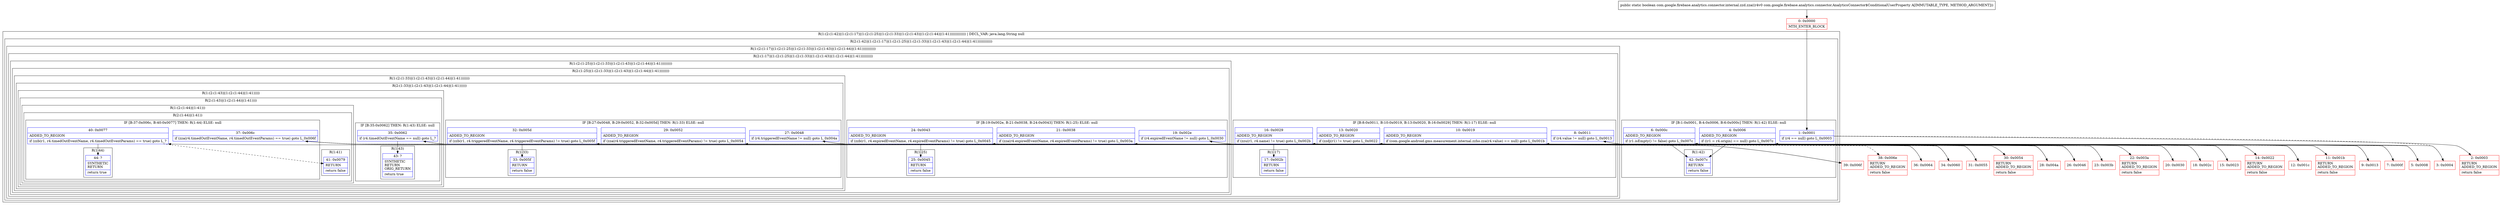 digraph "CFG forcom.google.firebase.analytics.connector.internal.zzd.zza(Lcom\/google\/firebase\/analytics\/connector\/AnalyticsConnector$ConditionalUserProperty;)Z" {
subgraph cluster_Region_1306498459 {
label = "R(1:(2:(1:42)|(1:(2:(1:17)|(1:(2:(1:25)|(1:(2:(1:33)|(1:(2:(1:43)|(1:(2:(1:44)|(1:41))))))))))))) | DECL_VAR: java.lang.String null\l";
node [shape=record,color=blue];
subgraph cluster_Region_617826678 {
label = "R(2:(1:42)|(1:(2:(1:17)|(1:(2:(1:25)|(1:(2:(1:33)|(1:(2:(1:43)|(1:(2:(1:44)|(1:41))))))))))))";
node [shape=record,color=blue];
subgraph cluster_IfRegion_646562646 {
label = "IF [B:1:0x0001, B:4:0x0006, B:6:0x000c] THEN: R(1:42) ELSE: null";
node [shape=record,color=blue];
Node_1 [shape=record,label="{1\:\ 0x0001|if (r4 == null) goto L_0x0003\l}"];
Node_4 [shape=record,label="{4\:\ 0x0006|ADDED_TO_REGION\l|if ((r1 = r4.origin) == null) goto L_0x007c\l}"];
Node_6 [shape=record,label="{6\:\ 0x000c|ADDED_TO_REGION\l|if (r1.isEmpty() != false) goto L_0x007c\l}"];
subgraph cluster_Region_678318936 {
label = "R(1:42)";
node [shape=record,color=blue];
Node_42 [shape=record,label="{42\:\ 0x007c|RETURN\l|return false\l}"];
}
}
subgraph cluster_Region_422344835 {
label = "R(1:(2:(1:17)|(1:(2:(1:25)|(1:(2:(1:33)|(1:(2:(1:43)|(1:(2:(1:44)|(1:41)))))))))))";
node [shape=record,color=blue];
subgraph cluster_Region_663357993 {
label = "R(2:(1:17)|(1:(2:(1:25)|(1:(2:(1:33)|(1:(2:(1:43)|(1:(2:(1:44)|(1:41))))))))))";
node [shape=record,color=blue];
subgraph cluster_IfRegion_1341259517 {
label = "IF [B:8:0x0011, B:10:0x0019, B:13:0x0020, B:16:0x0029] THEN: R(1:17) ELSE: null";
node [shape=record,color=blue];
Node_8 [shape=record,label="{8\:\ 0x0011|if (r4.value != null) goto L_0x0013\l}"];
Node_10 [shape=record,label="{10\:\ 0x0019|ADDED_TO_REGION\l|if (com.google.android.gms.measurement.internal.zzho.zza(r4.value) == null) goto L_0x001b\l}"];
Node_13 [shape=record,label="{13\:\ 0x0020|ADDED_TO_REGION\l|if (zzdj(r1) != true) goto L_0x0022\l}"];
Node_16 [shape=record,label="{16\:\ 0x0029|ADDED_TO_REGION\l|if (zzu(r1, r4.name) != true) goto L_0x002b\l}"];
subgraph cluster_Region_366973128 {
label = "R(1:17)";
node [shape=record,color=blue];
Node_17 [shape=record,label="{17\:\ 0x002b|RETURN\l|return false\l}"];
}
}
subgraph cluster_Region_1875708560 {
label = "R(1:(2:(1:25)|(1:(2:(1:33)|(1:(2:(1:43)|(1:(2:(1:44)|(1:41)))))))))";
node [shape=record,color=blue];
subgraph cluster_Region_417439234 {
label = "R(2:(1:25)|(1:(2:(1:33)|(1:(2:(1:43)|(1:(2:(1:44)|(1:41))))))))";
node [shape=record,color=blue];
subgraph cluster_IfRegion_1478991349 {
label = "IF [B:19:0x002e, B:21:0x0038, B:24:0x0043] THEN: R(1:25) ELSE: null";
node [shape=record,color=blue];
Node_19 [shape=record,label="{19\:\ 0x002e|if (r4.expiredEventName != null) goto L_0x0030\l}"];
Node_21 [shape=record,label="{21\:\ 0x0038|ADDED_TO_REGION\l|if (zza(r4.expiredEventName, r4.expiredEventParams) != true) goto L_0x003a\l}"];
Node_24 [shape=record,label="{24\:\ 0x0043|ADDED_TO_REGION\l|if (zzb(r1, r4.expiredEventName, r4.expiredEventParams) != true) goto L_0x0045\l}"];
subgraph cluster_Region_823599081 {
label = "R(1:25)";
node [shape=record,color=blue];
Node_25 [shape=record,label="{25\:\ 0x0045|RETURN\l|return false\l}"];
}
}
subgraph cluster_Region_914950865 {
label = "R(1:(2:(1:33)|(1:(2:(1:43)|(1:(2:(1:44)|(1:41)))))))";
node [shape=record,color=blue];
subgraph cluster_Region_571249548 {
label = "R(2:(1:33)|(1:(2:(1:43)|(1:(2:(1:44)|(1:41))))))";
node [shape=record,color=blue];
subgraph cluster_IfRegion_1184922125 {
label = "IF [B:27:0x0048, B:29:0x0052, B:32:0x005d] THEN: R(1:33) ELSE: null";
node [shape=record,color=blue];
Node_27 [shape=record,label="{27\:\ 0x0048|if (r4.triggeredEventName != null) goto L_0x004a\l}"];
Node_29 [shape=record,label="{29\:\ 0x0052|ADDED_TO_REGION\l|if (zza(r4.triggeredEventName, r4.triggeredEventParams) != true) goto L_0x0054\l}"];
Node_32 [shape=record,label="{32\:\ 0x005d|ADDED_TO_REGION\l|if (zzb(r1, r4.triggeredEventName, r4.triggeredEventParams) != true) goto L_0x005f\l}"];
subgraph cluster_Region_1338105191 {
label = "R(1:33)";
node [shape=record,color=blue];
Node_33 [shape=record,label="{33\:\ 0x005f|RETURN\l|return false\l}"];
}
}
subgraph cluster_Region_828410316 {
label = "R(1:(2:(1:43)|(1:(2:(1:44)|(1:41)))))";
node [shape=record,color=blue];
subgraph cluster_Region_2000088223 {
label = "R(2:(1:43)|(1:(2:(1:44)|(1:41))))";
node [shape=record,color=blue];
subgraph cluster_IfRegion_847482982 {
label = "IF [B:35:0x0062] THEN: R(1:43) ELSE: null";
node [shape=record,color=blue];
Node_35 [shape=record,label="{35\:\ 0x0062|if (r4.timedOutEventName == null) goto L_?\l}"];
subgraph cluster_Region_1944607156 {
label = "R(1:43)";
node [shape=record,color=blue];
Node_43 [shape=record,label="{43\:\ ?|SYNTHETIC\lRETURN\lORIG_RETURN\l|return true\l}"];
}
}
subgraph cluster_Region_1190367468 {
label = "R(1:(2:(1:44)|(1:41)))";
node [shape=record,color=blue];
subgraph cluster_Region_115465913 {
label = "R(2:(1:44)|(1:41))";
node [shape=record,color=blue];
subgraph cluster_IfRegion_684687011 {
label = "IF [B:37:0x006c, B:40:0x0077] THEN: R(1:44) ELSE: null";
node [shape=record,color=blue];
Node_37 [shape=record,label="{37\:\ 0x006c|if (zza(r4.timedOutEventName, r4.timedOutEventParams) == true) goto L_0x006f\l}"];
Node_40 [shape=record,label="{40\:\ 0x0077|ADDED_TO_REGION\l|if (zzb(r1, r4.timedOutEventName, r4.timedOutEventParams) == true) goto L_?\l}"];
subgraph cluster_Region_433825783 {
label = "R(1:44)";
node [shape=record,color=blue];
Node_44 [shape=record,label="{44\:\ ?|SYNTHETIC\lRETURN\l|return true\l}"];
}
}
subgraph cluster_Region_1131749584 {
label = "R(1:41)";
node [shape=record,color=blue];
Node_41 [shape=record,label="{41\:\ 0x0079|RETURN\l|return false\l}"];
}
}
}
}
}
}
}
}
}
}
}
}
}
Node_0 [shape=record,color=red,label="{0\:\ 0x0000|MTH_ENTER_BLOCK\l}"];
Node_2 [shape=record,color=red,label="{2\:\ 0x0003|RETURN\lADDED_TO_REGION\l|return false\l}"];
Node_3 [shape=record,color=red,label="{3\:\ 0x0004}"];
Node_5 [shape=record,color=red,label="{5\:\ 0x0008}"];
Node_7 [shape=record,color=red,label="{7\:\ 0x000f}"];
Node_9 [shape=record,color=red,label="{9\:\ 0x0013}"];
Node_11 [shape=record,color=red,label="{11\:\ 0x001b|RETURN\lADDED_TO_REGION\l|return false\l}"];
Node_12 [shape=record,color=red,label="{12\:\ 0x001c}"];
Node_14 [shape=record,color=red,label="{14\:\ 0x0022|RETURN\lADDED_TO_REGION\l|return false\l}"];
Node_15 [shape=record,color=red,label="{15\:\ 0x0023}"];
Node_18 [shape=record,color=red,label="{18\:\ 0x002c}"];
Node_20 [shape=record,color=red,label="{20\:\ 0x0030}"];
Node_22 [shape=record,color=red,label="{22\:\ 0x003a|RETURN\lADDED_TO_REGION\l|return false\l}"];
Node_23 [shape=record,color=red,label="{23\:\ 0x003b}"];
Node_26 [shape=record,color=red,label="{26\:\ 0x0046}"];
Node_28 [shape=record,color=red,label="{28\:\ 0x004a}"];
Node_30 [shape=record,color=red,label="{30\:\ 0x0054|RETURN\lADDED_TO_REGION\l|return false\l}"];
Node_31 [shape=record,color=red,label="{31\:\ 0x0055}"];
Node_34 [shape=record,color=red,label="{34\:\ 0x0060}"];
Node_36 [shape=record,color=red,label="{36\:\ 0x0064}"];
Node_38 [shape=record,color=red,label="{38\:\ 0x006e|RETURN\lADDED_TO_REGION\l|return false\l}"];
Node_39 [shape=record,color=red,label="{39\:\ 0x006f}"];
MethodNode[shape=record,label="{public static boolean com.google.firebase.analytics.connector.internal.zzd.zza((r4v0 com.google.firebase.analytics.connector.AnalyticsConnector$ConditionalUserProperty A[IMMUTABLE_TYPE, METHOD_ARGUMENT])) }"];
MethodNode -> Node_0;
Node_1 -> Node_2;
Node_1 -> Node_3[style=dashed];
Node_4 -> Node_5[style=dashed];
Node_4 -> Node_42;
Node_6 -> Node_7[style=dashed];
Node_6 -> Node_42;
Node_8 -> Node_9;
Node_8 -> Node_12[style=dashed];
Node_10 -> Node_11;
Node_10 -> Node_12[style=dashed];
Node_13 -> Node_14;
Node_13 -> Node_15[style=dashed];
Node_16 -> Node_17;
Node_16 -> Node_18[style=dashed];
Node_19 -> Node_20;
Node_19 -> Node_26[style=dashed];
Node_21 -> Node_22;
Node_21 -> Node_23[style=dashed];
Node_24 -> Node_25;
Node_24 -> Node_26[style=dashed];
Node_27 -> Node_28;
Node_27 -> Node_34[style=dashed];
Node_29 -> Node_30;
Node_29 -> Node_31[style=dashed];
Node_32 -> Node_33;
Node_32 -> Node_34[style=dashed];
Node_35 -> Node_36[style=dashed];
Node_35 -> Node_43;
Node_37 -> Node_38[style=dashed];
Node_37 -> Node_39;
Node_40 -> Node_41[style=dashed];
Node_40 -> Node_44;
Node_0 -> Node_1;
Node_3 -> Node_4;
Node_5 -> Node_6;
Node_7 -> Node_8;
Node_9 -> Node_10;
Node_12 -> Node_13;
Node_15 -> Node_16;
Node_18 -> Node_19;
Node_20 -> Node_21;
Node_23 -> Node_24;
Node_26 -> Node_27;
Node_28 -> Node_29;
Node_31 -> Node_32;
Node_34 -> Node_35;
Node_36 -> Node_37;
Node_39 -> Node_40;
}

